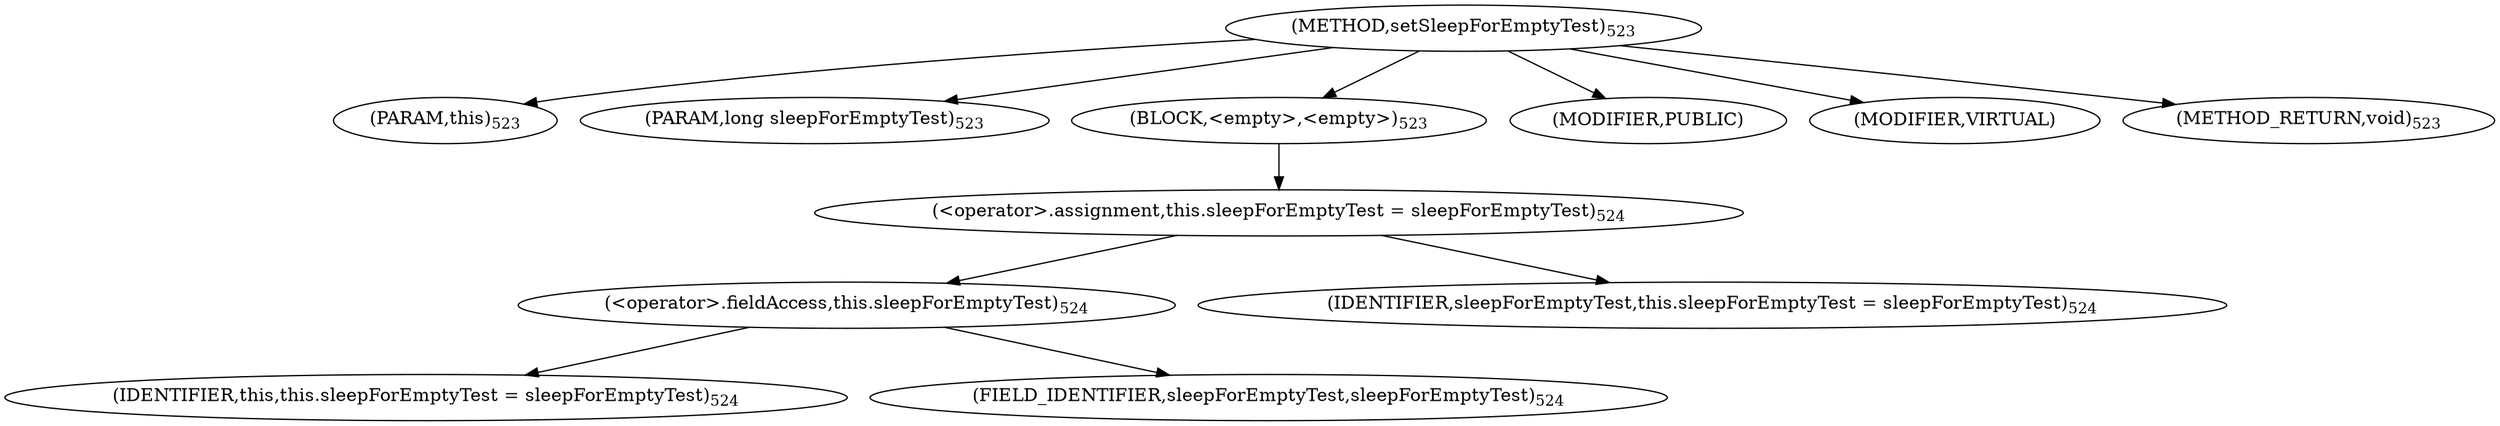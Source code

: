 digraph "setSleepForEmptyTest" {  
"1225" [label = <(METHOD,setSleepForEmptyTest)<SUB>523</SUB>> ]
"89" [label = <(PARAM,this)<SUB>523</SUB>> ]
"1226" [label = <(PARAM,long sleepForEmptyTest)<SUB>523</SUB>> ]
"1227" [label = <(BLOCK,&lt;empty&gt;,&lt;empty&gt;)<SUB>523</SUB>> ]
"1228" [label = <(&lt;operator&gt;.assignment,this.sleepForEmptyTest = sleepForEmptyTest)<SUB>524</SUB>> ]
"1229" [label = <(&lt;operator&gt;.fieldAccess,this.sleepForEmptyTest)<SUB>524</SUB>> ]
"88" [label = <(IDENTIFIER,this,this.sleepForEmptyTest = sleepForEmptyTest)<SUB>524</SUB>> ]
"1230" [label = <(FIELD_IDENTIFIER,sleepForEmptyTest,sleepForEmptyTest)<SUB>524</SUB>> ]
"1231" [label = <(IDENTIFIER,sleepForEmptyTest,this.sleepForEmptyTest = sleepForEmptyTest)<SUB>524</SUB>> ]
"1232" [label = <(MODIFIER,PUBLIC)> ]
"1233" [label = <(MODIFIER,VIRTUAL)> ]
"1234" [label = <(METHOD_RETURN,void)<SUB>523</SUB>> ]
  "1225" -> "89" 
  "1225" -> "1226" 
  "1225" -> "1227" 
  "1225" -> "1232" 
  "1225" -> "1233" 
  "1225" -> "1234" 
  "1227" -> "1228" 
  "1228" -> "1229" 
  "1228" -> "1231" 
  "1229" -> "88" 
  "1229" -> "1230" 
}
